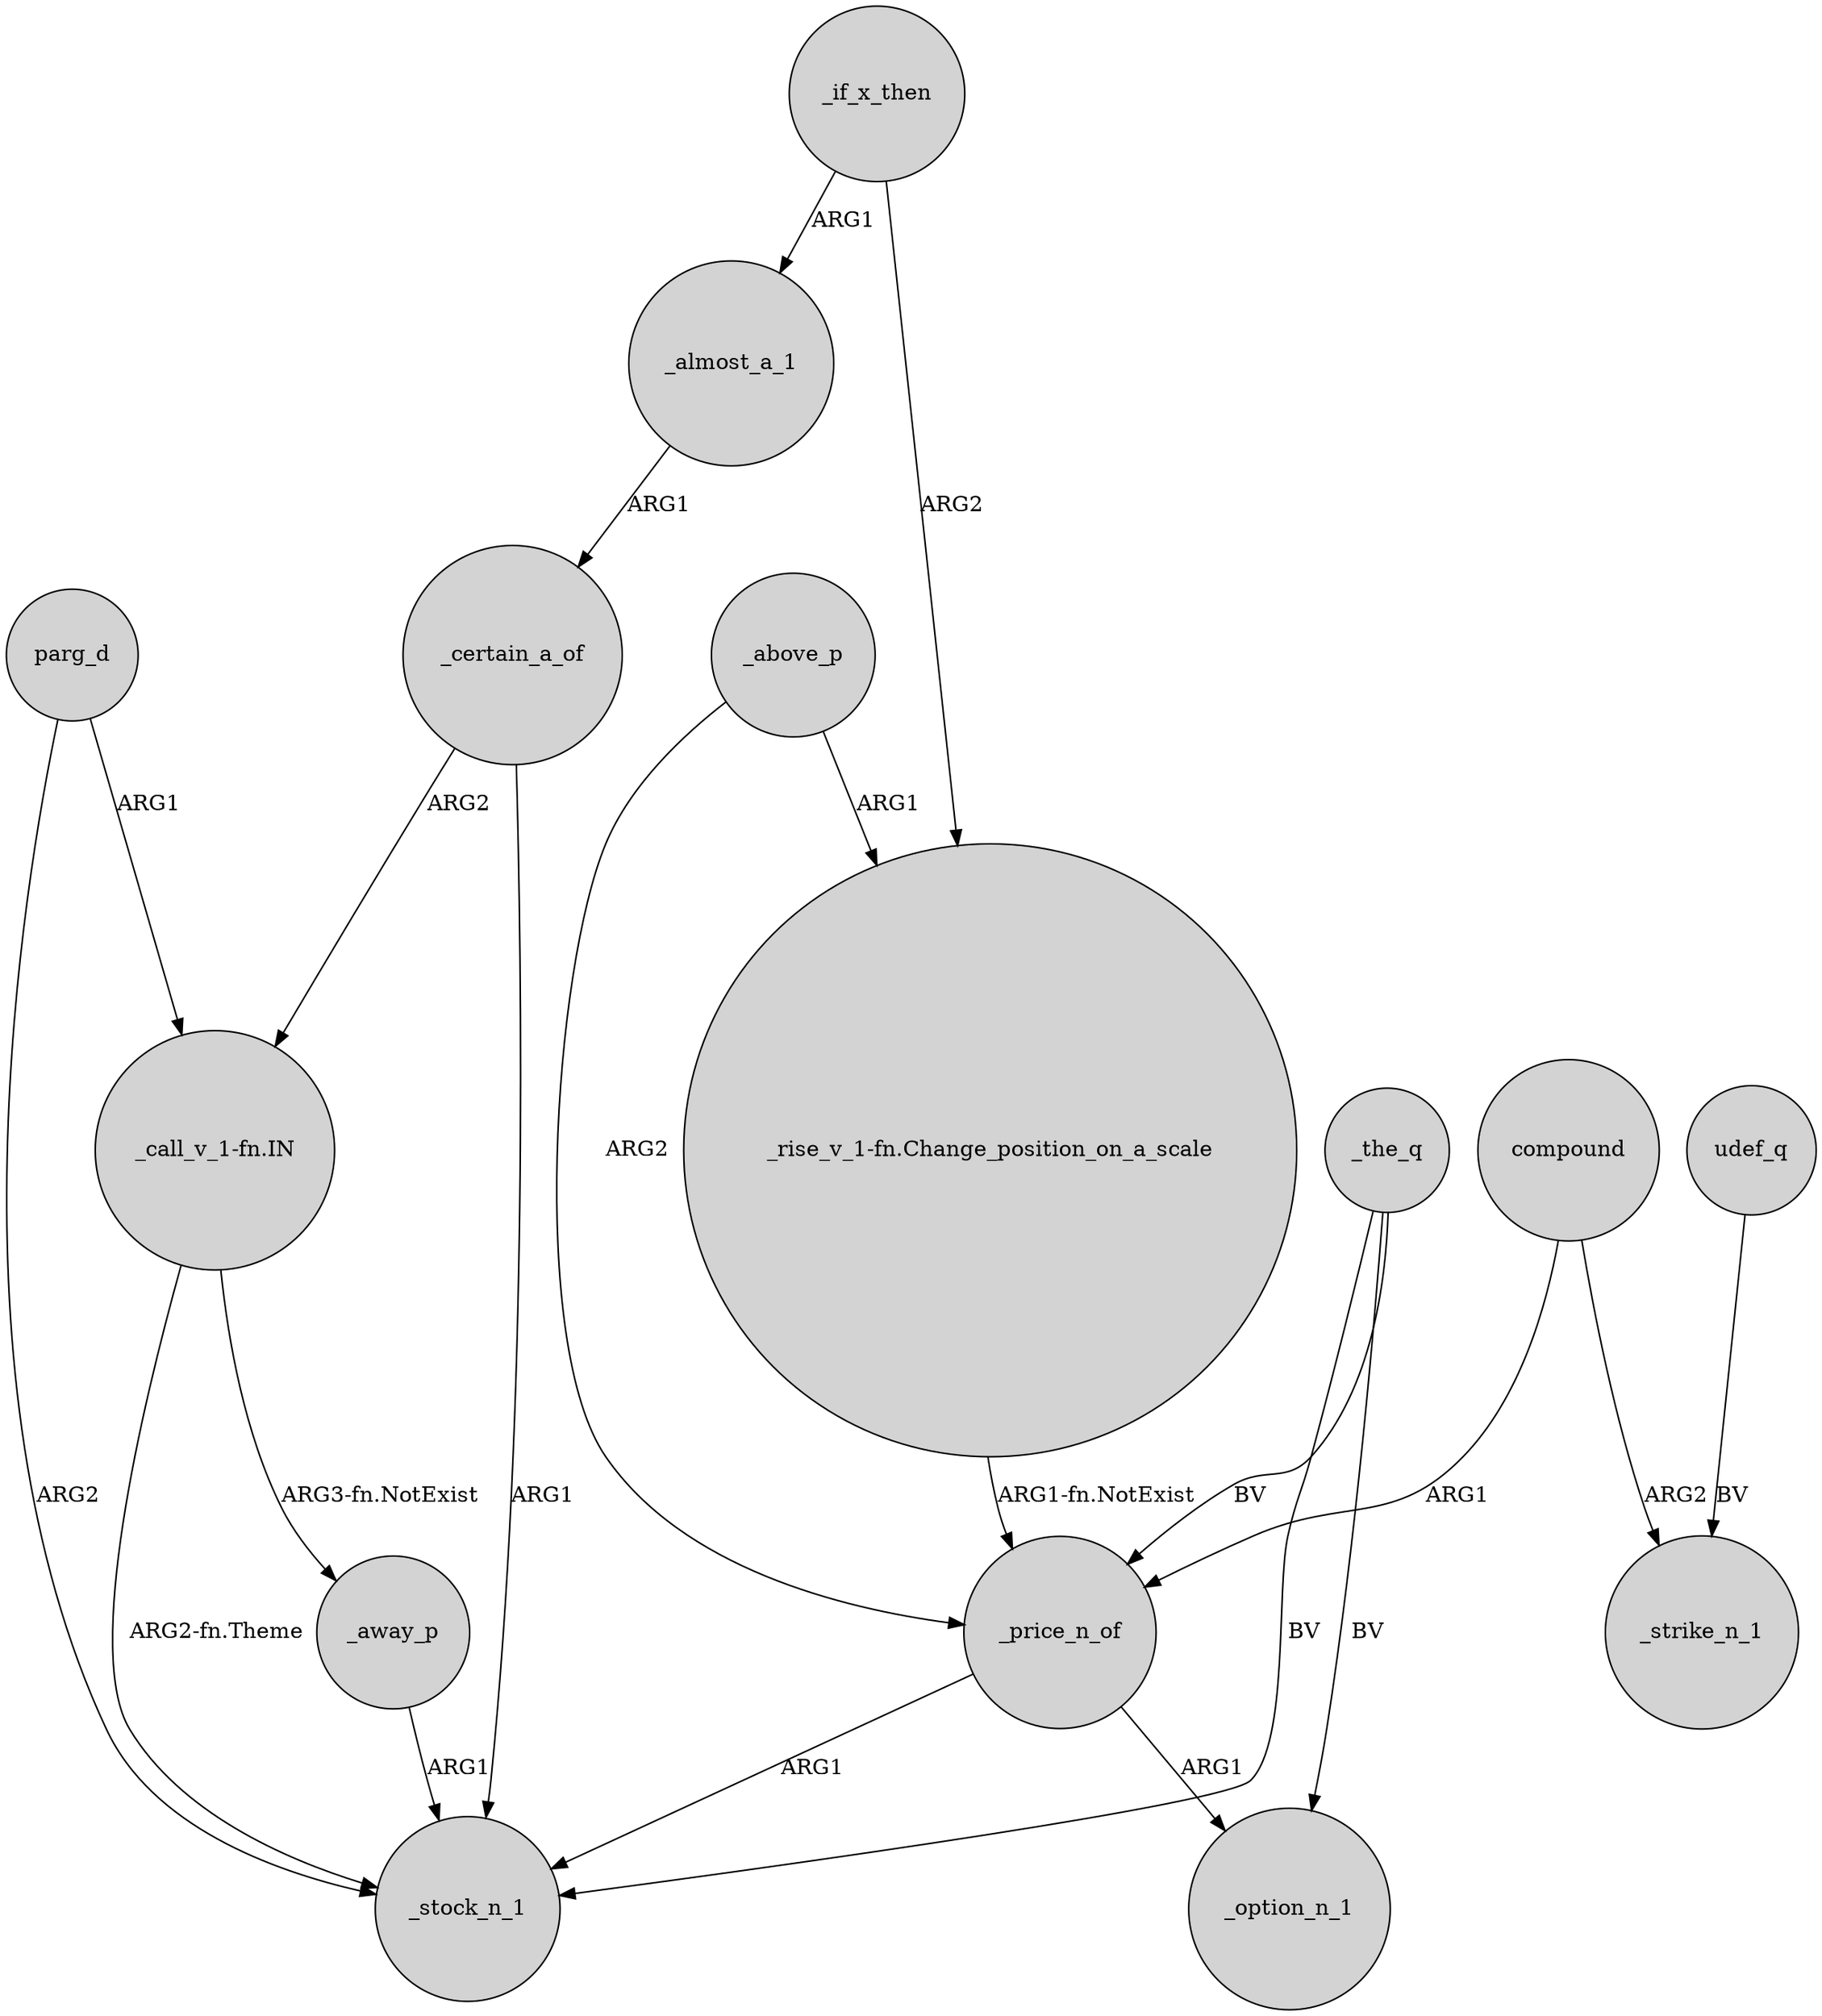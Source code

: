digraph {
	node [shape=circle style=filled]
	"_call_v_1-fn.IN" -> _away_p [label="ARG3-fn.NotExist"]
	udef_q -> _strike_n_1 [label=BV]
	_the_q -> _option_n_1 [label=BV]
	_the_q -> _stock_n_1 [label=BV]
	_the_q -> _price_n_of [label=BV]
	parg_d -> "_call_v_1-fn.IN" [label=ARG1]
	_almost_a_1 -> _certain_a_of [label=ARG1]
	_certain_a_of -> "_call_v_1-fn.IN" [label=ARG2]
	_above_p -> "_rise_v_1-fn.Change_position_on_a_scale" [label=ARG1]
	_certain_a_of -> _stock_n_1 [label=ARG1]
	compound -> _strike_n_1 [label=ARG2]
	_price_n_of -> _stock_n_1 [label=ARG1]
	"_rise_v_1-fn.Change_position_on_a_scale" -> _price_n_of [label="ARG1-fn.NotExist"]
	_if_x_then -> "_rise_v_1-fn.Change_position_on_a_scale" [label=ARG2]
	_if_x_then -> _almost_a_1 [label=ARG1]
	_above_p -> _price_n_of [label=ARG2]
	_price_n_of -> _option_n_1 [label=ARG1]
	_away_p -> _stock_n_1 [label=ARG1]
	compound -> _price_n_of [label=ARG1]
	"_call_v_1-fn.IN" -> _stock_n_1 [label="ARG2-fn.Theme"]
	parg_d -> _stock_n_1 [label=ARG2]
}
